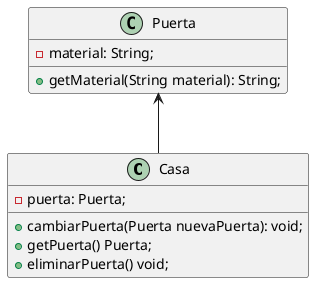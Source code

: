 @startuml
class Casa{
    -puerta: Puerta;
    +cambiarPuerta(Puerta nuevaPuerta): void;
    +getPuerta() Puerta;
    +eliminarPuerta() void;
}
class Puerta{
    -material: String;
    +getMaterial(String material): String;
}
Puerta <-- Casa